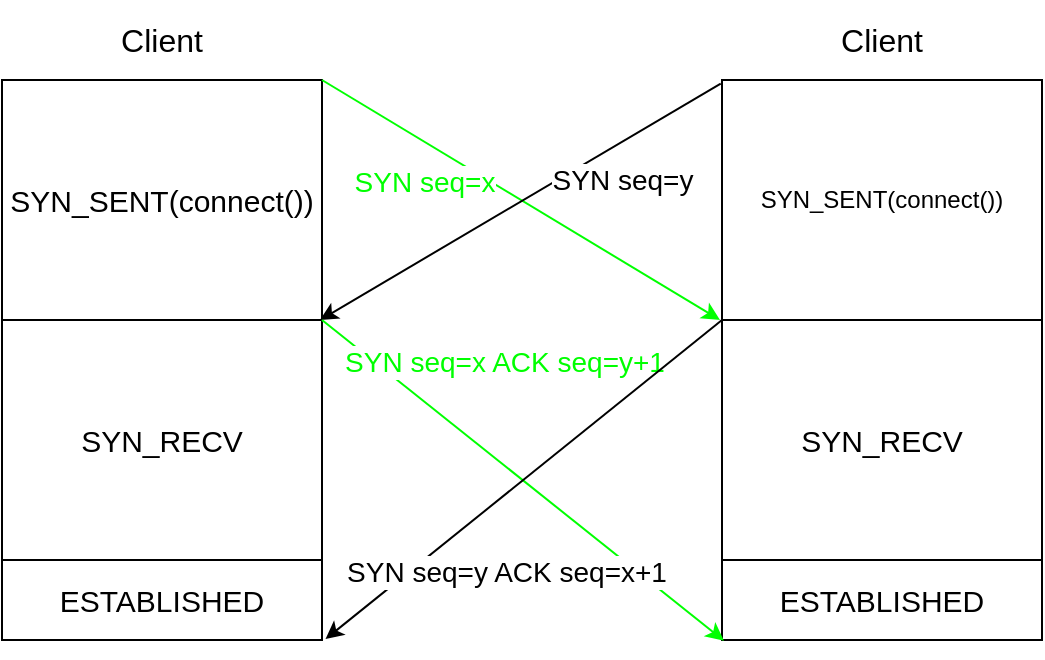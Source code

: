 <mxfile version="10.7.7" type="device"><diagram id="kwzyU7btweLYU3dKSI_z" name="Page-1"><mxGraphModel dx="894" dy="596" grid="1" gridSize="10" guides="1" tooltips="1" connect="1" arrows="1" fold="1" page="1" pageScale="1" pageWidth="827" pageHeight="1169" math="0" shadow="0"><root><mxCell id="0"/><mxCell id="1" parent="0"/><mxCell id="wOkPvB3wjsLjgF6GhPqz-1" value="&lt;font style=&quot;font-size: 16px&quot;&gt;Client&lt;/font&gt;" style="text;html=1;strokeColor=none;fillColor=none;align=center;verticalAlign=middle;whiteSpace=wrap;rounded=0;" parent="1" vertex="1"><mxGeometry x="160" y="40" width="80" height="40" as="geometry"/></mxCell><mxCell id="wOkPvB3wjsLjgF6GhPqz-2" value="&lt;font style=&quot;font-size: 16px&quot;&gt;Client&lt;/font&gt;" style="text;html=1;strokeColor=none;fillColor=none;align=center;verticalAlign=middle;whiteSpace=wrap;rounded=0;" parent="1" vertex="1"><mxGeometry x="520" y="40" width="80" height="40" as="geometry"/></mxCell><mxCell id="wOkPvB3wjsLjgF6GhPqz-3" value="&lt;font style=&quot;font-size: 15px&quot;&gt;SYN_SENT(connect())&lt;/font&gt;" style="rounded=0;whiteSpace=wrap;html=1;" parent="1" vertex="1"><mxGeometry x="120" y="80" width="160" height="120" as="geometry"/></mxCell><mxCell id="wOkPvB3wjsLjgF6GhPqz-4" value="&lt;span&gt;SYN_SENT(connect())&lt;/span&gt;&lt;br&gt;" style="rounded=0;whiteSpace=wrap;html=1;" parent="1" vertex="1"><mxGeometry x="480" y="80" width="160" height="120" as="geometry"/></mxCell><mxCell id="wOkPvB3wjsLjgF6GhPqz-7" value="&lt;font style=&quot;font-size: 15px&quot;&gt;ESTABLISHED&lt;/font&gt;" style="rounded=0;whiteSpace=wrap;html=1;" parent="1" vertex="1"><mxGeometry x="120" y="320" width="160" height="40" as="geometry"/></mxCell><mxCell id="wOkPvB3wjsLjgF6GhPqz-8" value="&lt;font style=&quot;font-size: 15px&quot;&gt;SYN_RECV&lt;/font&gt;" style="rounded=0;whiteSpace=wrap;html=1;" parent="1" vertex="1"><mxGeometry x="480" y="200" width="160" height="120" as="geometry"/></mxCell><mxCell id="wOkPvB3wjsLjgF6GhPqz-10" value="&lt;font style=&quot;font-size: 15px&quot;&gt;ESTABLISHED&lt;/font&gt;" style="rounded=0;whiteSpace=wrap;html=1;" parent="1" vertex="1"><mxGeometry x="480" y="320" width="160" height="40" as="geometry"/></mxCell><mxCell id="qN5og_kDjeiJ4DgFpMOK-3" value="&lt;font style=&quot;font-size: 15px&quot;&gt;SYN_RECV&lt;/font&gt;" style="rounded=0;whiteSpace=wrap;html=1;" vertex="1" parent="1"><mxGeometry x="120" y="200" width="160" height="120" as="geometry"/></mxCell><mxCell id="qN5og_kDjeiJ4DgFpMOK-4" value="" style="endArrow=classic;html=1;fontSize=14;strokeColor=#00FF00;" edge="1" parent="1"><mxGeometry width="50" height="50" relative="1" as="geometry"><mxPoint x="280" y="80" as="sourcePoint"/><mxPoint x="479" y="200" as="targetPoint"/></mxGeometry></mxCell><mxCell id="qN5og_kDjeiJ4DgFpMOK-5" value="SYN seq=x" style="text;html=1;resizable=0;points=[];align=center;verticalAlign=middle;labelBackgroundColor=#ffffff;fontSize=14;fontColor=#00FF00;" vertex="1" connectable="0" parent="qN5og_kDjeiJ4DgFpMOK-4"><mxGeometry x="-0.368" relative="1" as="geometry"><mxPoint x="-12.5" y="12.5" as="offset"/></mxGeometry></mxCell><mxCell id="qN5og_kDjeiJ4DgFpMOK-6" value="" style="endArrow=classic;html=1;fontSize=14;exitX=-0.004;exitY=0.015;exitDx=0;exitDy=0;exitPerimeter=0;" edge="1" parent="1" source="wOkPvB3wjsLjgF6GhPqz-4"><mxGeometry width="50" height="50" relative="1" as="geometry"><mxPoint x="470" y="120" as="sourcePoint"/><mxPoint x="279" y="200" as="targetPoint"/></mxGeometry></mxCell><mxCell id="qN5og_kDjeiJ4DgFpMOK-7" value="SYN seq=y" style="text;html=1;resizable=0;points=[];align=center;verticalAlign=middle;labelBackgroundColor=#ffffff;fontSize=14;" vertex="1" connectable="0" parent="qN5og_kDjeiJ4DgFpMOK-6"><mxGeometry x="-0.368" relative="1" as="geometry"><mxPoint x="14" y="11" as="offset"/></mxGeometry></mxCell><mxCell id="qN5og_kDjeiJ4DgFpMOK-8" value="" style="endArrow=classic;html=1;fontSize=14;entryX=0.006;entryY=1.008;entryDx=0;entryDy=0;entryPerimeter=0;strokeColor=#00FF00;" edge="1" parent="1" target="wOkPvB3wjsLjgF6GhPqz-10"><mxGeometry width="50" height="50" relative="1" as="geometry"><mxPoint x="280" y="200" as="sourcePoint"/><mxPoint x="470" y="310" as="targetPoint"/></mxGeometry></mxCell><mxCell id="qN5og_kDjeiJ4DgFpMOK-9" value="SYN seq=x ACK seq=y+1" style="text;html=1;resizable=0;points=[];align=center;verticalAlign=middle;labelBackgroundColor=#ffffff;fontSize=14;fontColor=#00FF00;" vertex="1" connectable="0" parent="qN5og_kDjeiJ4DgFpMOK-8"><mxGeometry x="-0.149" y="3" relative="1" as="geometry"><mxPoint x="3" y="-45.5" as="offset"/></mxGeometry></mxCell><mxCell id="qN5og_kDjeiJ4DgFpMOK-12" value="" style="endArrow=classic;html=1;fontSize=14;entryX=1.011;entryY=0.989;entryDx=0;entryDy=0;entryPerimeter=0;" edge="1" parent="1" target="wOkPvB3wjsLjgF6GhPqz-7"><mxGeometry width="50" height="50" relative="1" as="geometry"><mxPoint x="480" y="200" as="sourcePoint"/><mxPoint x="280" y="310" as="targetPoint"/></mxGeometry></mxCell><mxCell id="qN5og_kDjeiJ4DgFpMOK-13" value="SYN seq=y ACK seq=x+1" style="text;html=1;resizable=0;points=[];align=center;verticalAlign=middle;labelBackgroundColor=#ffffff;fontSize=14;" vertex="1" connectable="0" parent="qN5og_kDjeiJ4DgFpMOK-12"><mxGeometry x="-0.149" y="3" relative="1" as="geometry"><mxPoint x="-26" y="55.5" as="offset"/></mxGeometry></mxCell></root></mxGraphModel></diagram></mxfile>